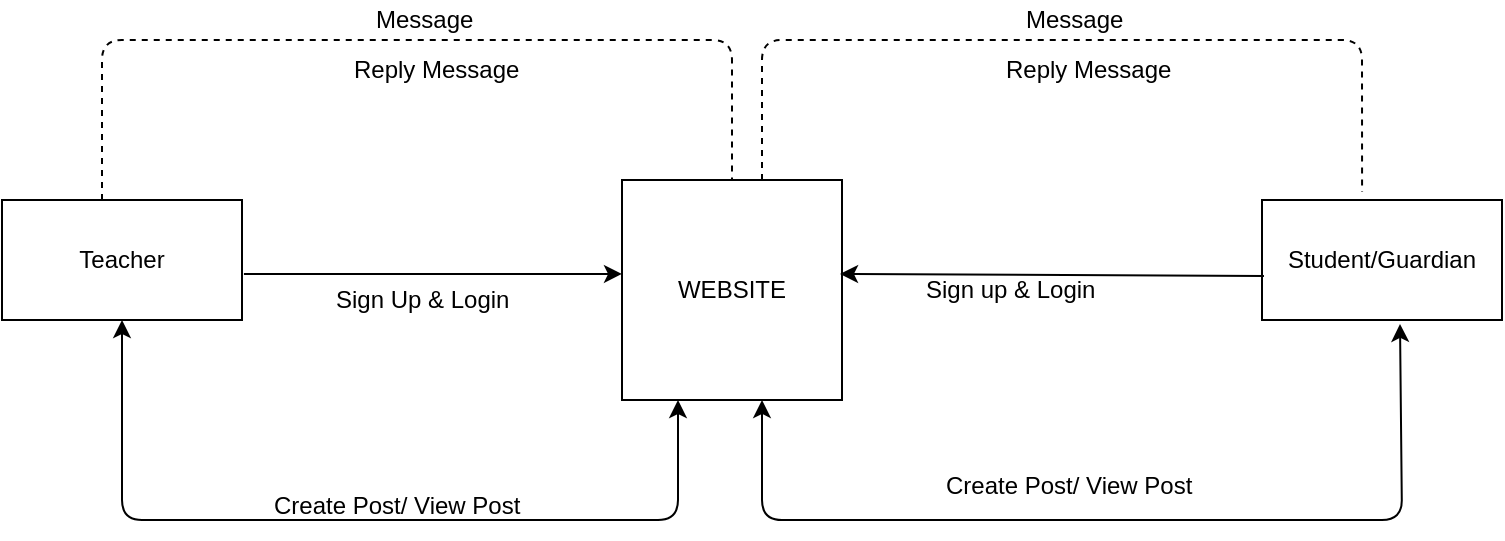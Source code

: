 <mxfile version="12.1.3" type="device" pages="1"><diagram id="xOUyjbfsVqCgbN5lsxYr" name="Page-1"><mxGraphModel dx="1024" dy="561" grid="1" gridSize="10" guides="1" tooltips="1" connect="1" arrows="1" fold="1" page="1" pageScale="1" pageWidth="850" pageHeight="1100" math="0" shadow="0"><root><mxCell id="0"/><mxCell id="1" parent="0"/><mxCell id="1xpZ0WLVC0BNNGelhBBI-6" value="Teacher" style="rounded=0;whiteSpace=wrap;html=1;" vertex="1" parent="1"><mxGeometry x="70" y="240" width="120" height="60" as="geometry"/></mxCell><mxCell id="1xpZ0WLVC0BNNGelhBBI-7" value="WEBSITE" style="whiteSpace=wrap;html=1;aspect=fixed;" vertex="1" parent="1"><mxGeometry x="380" y="230" width="110" height="110" as="geometry"/></mxCell><mxCell id="1xpZ0WLVC0BNNGelhBBI-8" value="Student/Guardian" style="rounded=0;whiteSpace=wrap;html=1;" vertex="1" parent="1"><mxGeometry x="700" y="240" width="120" height="60" as="geometry"/></mxCell><mxCell id="1xpZ0WLVC0BNNGelhBBI-9" value="" style="endArrow=none;dashed=1;html=1;entryX=0.5;entryY=0;entryDx=0;entryDy=0;" edge="1" parent="1" target="1xpZ0WLVC0BNNGelhBBI-7"><mxGeometry width="50" height="50" relative="1" as="geometry"><mxPoint x="120" y="240" as="sourcePoint"/><mxPoint x="420" y="160" as="targetPoint"/><Array as="points"><mxPoint x="120" y="160"/><mxPoint x="435" y="160"/></Array></mxGeometry></mxCell><mxCell id="1xpZ0WLVC0BNNGelhBBI-10" value="" style="endArrow=none;dashed=1;html=1;entryX=0.417;entryY=-0.067;entryDx=0;entryDy=0;entryPerimeter=0;" edge="1" parent="1" target="1xpZ0WLVC0BNNGelhBBI-8"><mxGeometry width="50" height="50" relative="1" as="geometry"><mxPoint x="450" y="230" as="sourcePoint"/><mxPoint x="680" y="230" as="targetPoint"/><Array as="points"><mxPoint x="450" y="160"/><mxPoint x="750" y="160"/></Array></mxGeometry></mxCell><mxCell id="1xpZ0WLVC0BNNGelhBBI-11" value="" style="endArrow=classic;html=1;entryX=0;entryY=0.427;entryDx=0;entryDy=0;entryPerimeter=0;exitX=1.008;exitY=0.617;exitDx=0;exitDy=0;exitPerimeter=0;" edge="1" parent="1" source="1xpZ0WLVC0BNNGelhBBI-6" target="1xpZ0WLVC0BNNGelhBBI-7"><mxGeometry width="50" height="50" relative="1" as="geometry"><mxPoint x="200" y="310" as="sourcePoint"/><mxPoint x="250" y="260" as="targetPoint"/></mxGeometry></mxCell><mxCell id="1xpZ0WLVC0BNNGelhBBI-13" value="Sign Up &amp;amp; Login" style="text;html=1;resizable=0;points=[];autosize=1;align=left;verticalAlign=top;spacingTop=-4;" vertex="1" parent="1"><mxGeometry x="235" y="280" width="100" height="20" as="geometry"/></mxCell><mxCell id="1xpZ0WLVC0BNNGelhBBI-14" value="Sign up &amp;amp; Login" style="text;html=1;resizable=0;points=[];autosize=1;align=left;verticalAlign=top;spacingTop=-4;" vertex="1" parent="1"><mxGeometry x="530" y="275" width="100" height="20" as="geometry"/></mxCell><mxCell id="1xpZ0WLVC0BNNGelhBBI-16" value="" style="endArrow=classic;html=1;exitX=0.008;exitY=0.633;exitDx=0;exitDy=0;exitPerimeter=0;entryX=0.991;entryY=0.427;entryDx=0;entryDy=0;entryPerimeter=0;" edge="1" parent="1" source="1xpZ0WLVC0BNNGelhBBI-8" target="1xpZ0WLVC0BNNGelhBBI-7"><mxGeometry width="50" height="50" relative="1" as="geometry"><mxPoint x="70" y="410" as="sourcePoint"/><mxPoint x="120" y="360" as="targetPoint"/></mxGeometry></mxCell><mxCell id="1xpZ0WLVC0BNNGelhBBI-17" value="" style="endArrow=classic;startArrow=classic;html=1;exitX=0.5;exitY=1;exitDx=0;exitDy=0;" edge="1" parent="1" source="1xpZ0WLVC0BNNGelhBBI-6"><mxGeometry width="50" height="50" relative="1" as="geometry"><mxPoint x="70" y="410" as="sourcePoint"/><mxPoint x="408" y="340" as="targetPoint"/><Array as="points"><mxPoint x="130" y="400"/><mxPoint x="408" y="400"/></Array></mxGeometry></mxCell><mxCell id="1xpZ0WLVC0BNNGelhBBI-18" value="Create Post/ View Post" style="text;html=1;resizable=0;points=[];autosize=1;align=left;verticalAlign=top;spacingTop=-4;" vertex="1" parent="1"><mxGeometry x="204" y="383" width="140" height="20" as="geometry"/></mxCell><mxCell id="1xpZ0WLVC0BNNGelhBBI-21" value="Create Post/ View Post" style="text;html=1;resizable=0;points=[];autosize=1;align=left;verticalAlign=top;spacingTop=-4;" vertex="1" parent="1"><mxGeometry x="540" y="373" width="140" height="20" as="geometry"/></mxCell><mxCell id="1xpZ0WLVC0BNNGelhBBI-22" value="" style="endArrow=classic;startArrow=classic;html=1;exitX=0.5;exitY=1;exitDx=0;exitDy=0;entryX=0.575;entryY=1.033;entryDx=0;entryDy=0;entryPerimeter=0;" edge="1" parent="1" target="1xpZ0WLVC0BNNGelhBBI-8"><mxGeometry width="50" height="50" relative="1" as="geometry"><mxPoint x="450" y="340" as="sourcePoint"/><mxPoint x="727.5" y="380" as="targetPoint"/><Array as="points"><mxPoint x="450" y="400"/><mxPoint x="600" y="400"/><mxPoint x="770" y="400"/></Array></mxGeometry></mxCell><mxCell id="1xpZ0WLVC0BNNGelhBBI-23" value="Message" style="text;html=1;resizable=0;points=[];autosize=1;align=left;verticalAlign=top;spacingTop=-4;" vertex="1" parent="1"><mxGeometry x="255" y="140" width="60" height="20" as="geometry"/></mxCell><mxCell id="1xpZ0WLVC0BNNGelhBBI-24" value="Reply Message" style="text;html=1;resizable=0;points=[];autosize=1;align=left;verticalAlign=top;spacingTop=-4;" vertex="1" parent="1"><mxGeometry x="244" y="165" width="100" height="20" as="geometry"/></mxCell><mxCell id="1xpZ0WLVC0BNNGelhBBI-25" value="Message" style="text;html=1;resizable=0;points=[];autosize=1;align=left;verticalAlign=top;spacingTop=-4;" vertex="1" parent="1"><mxGeometry x="580" y="140" width="60" height="20" as="geometry"/></mxCell><mxCell id="1xpZ0WLVC0BNNGelhBBI-26" value="Reply Message" style="text;html=1;resizable=0;points=[];autosize=1;align=left;verticalAlign=top;spacingTop=-4;" vertex="1" parent="1"><mxGeometry x="570" y="165" width="100" height="20" as="geometry"/></mxCell></root></mxGraphModel></diagram></mxfile>